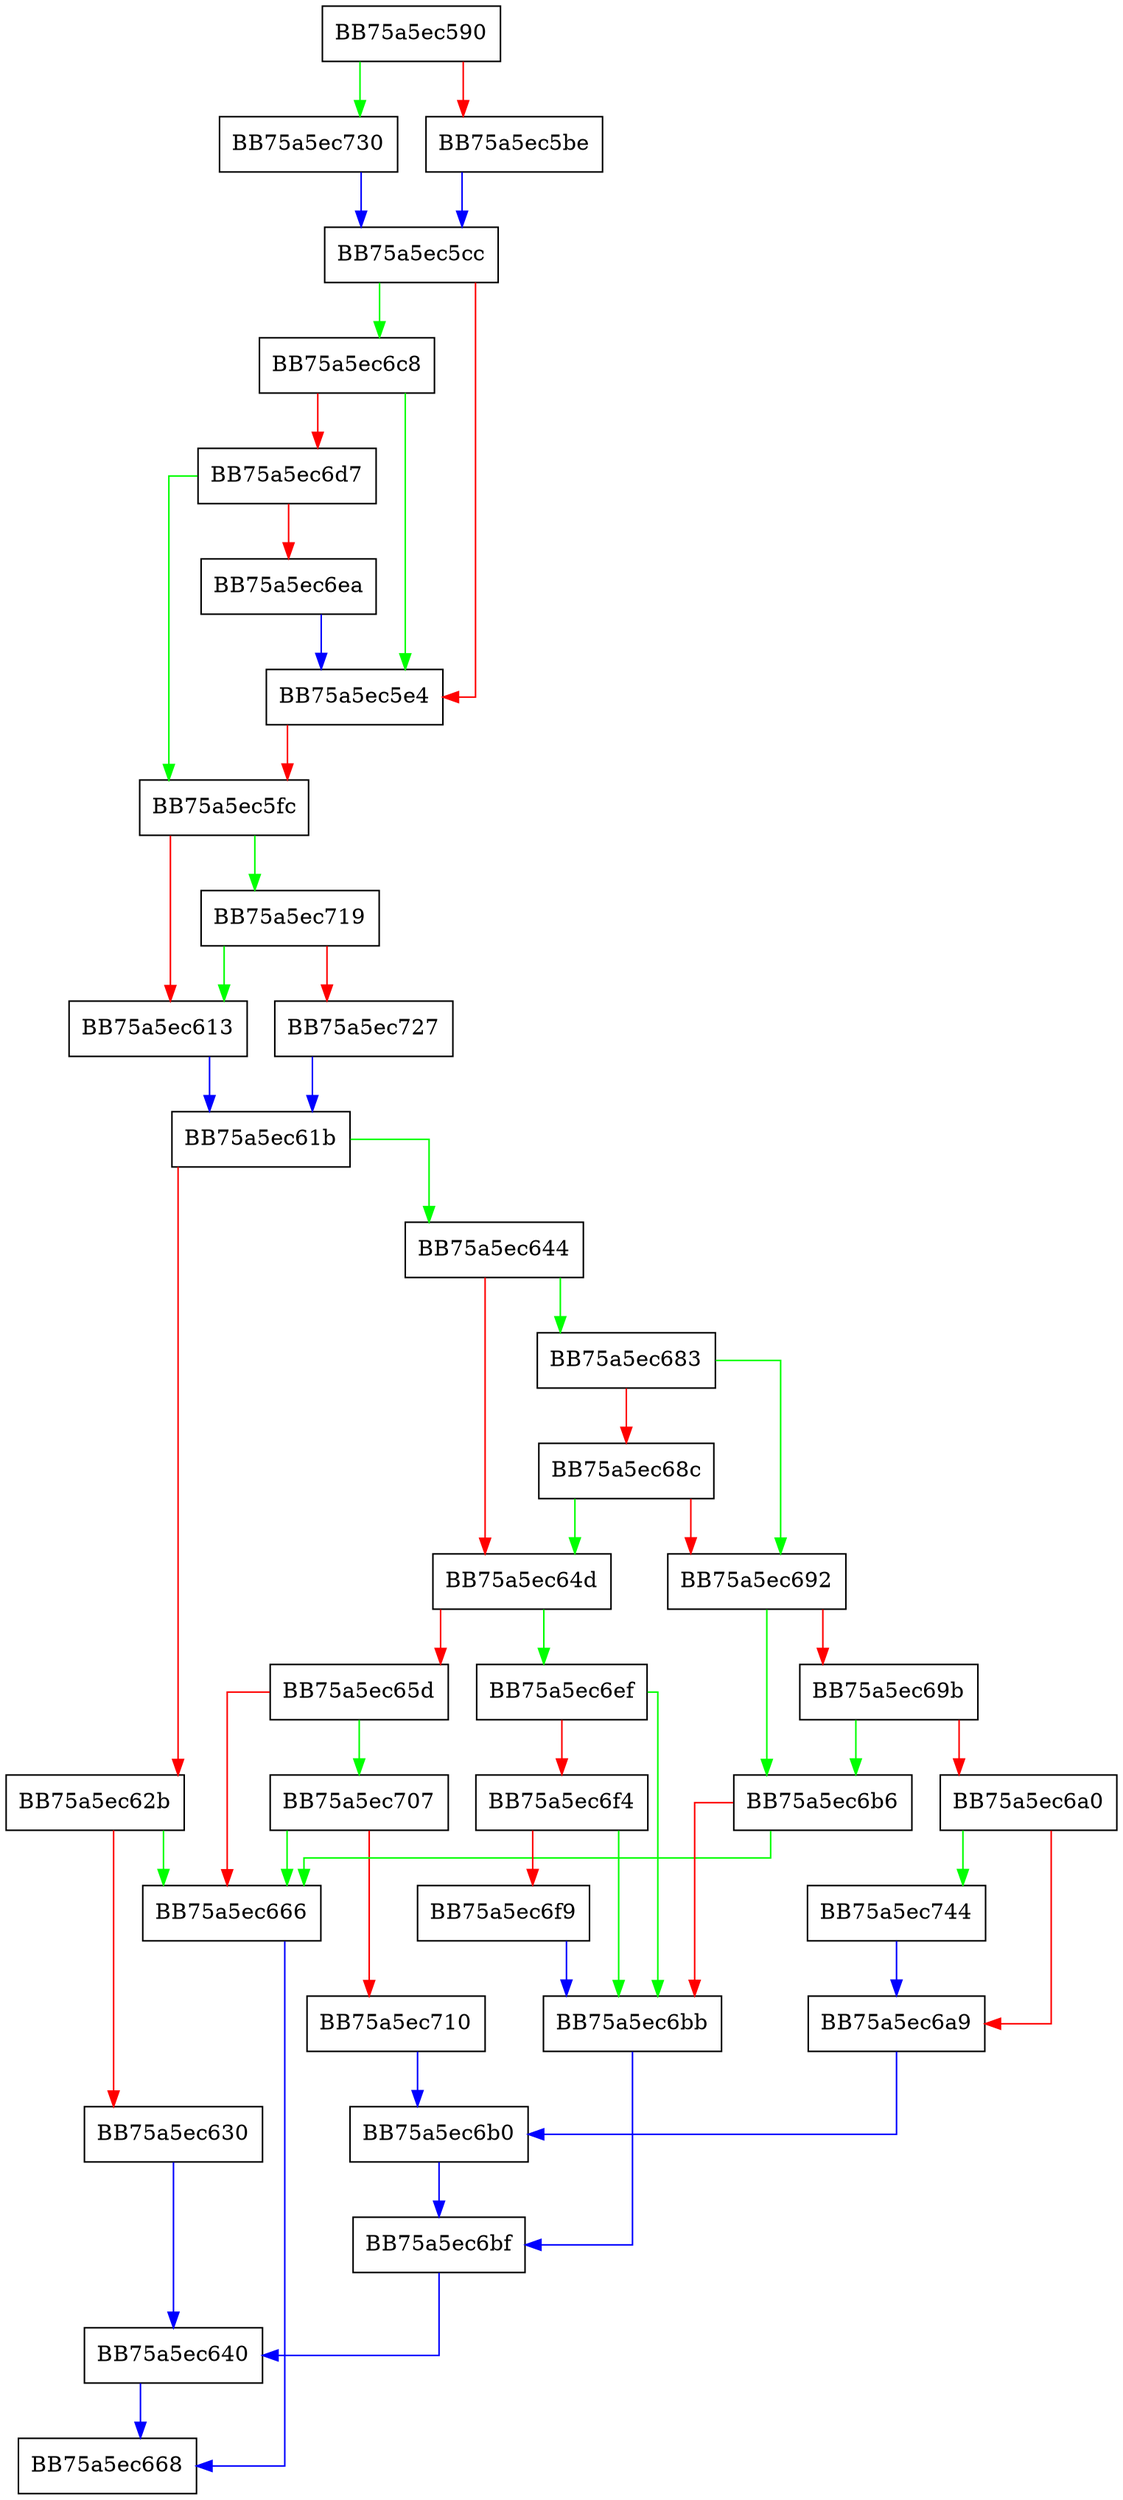 digraph match_rep {
  node [shape="box"];
  graph [splines=ortho];
  BB75a5ec590 -> BB75a5ec730 [color="green"];
  BB75a5ec590 -> BB75a5ec5be [color="red"];
  BB75a5ec5be -> BB75a5ec5cc [color="blue"];
  BB75a5ec5cc -> BB75a5ec6c8 [color="green"];
  BB75a5ec5cc -> BB75a5ec5e4 [color="red"];
  BB75a5ec5e4 -> BB75a5ec5fc [color="red"];
  BB75a5ec5fc -> BB75a5ec719 [color="green"];
  BB75a5ec5fc -> BB75a5ec613 [color="red"];
  BB75a5ec613 -> BB75a5ec61b [color="blue"];
  BB75a5ec61b -> BB75a5ec644 [color="green"];
  BB75a5ec61b -> BB75a5ec62b [color="red"];
  BB75a5ec62b -> BB75a5ec666 [color="green"];
  BB75a5ec62b -> BB75a5ec630 [color="red"];
  BB75a5ec630 -> BB75a5ec640 [color="blue"];
  BB75a5ec640 -> BB75a5ec668 [color="blue"];
  BB75a5ec644 -> BB75a5ec683 [color="green"];
  BB75a5ec644 -> BB75a5ec64d [color="red"];
  BB75a5ec64d -> BB75a5ec6ef [color="green"];
  BB75a5ec64d -> BB75a5ec65d [color="red"];
  BB75a5ec65d -> BB75a5ec707 [color="green"];
  BB75a5ec65d -> BB75a5ec666 [color="red"];
  BB75a5ec666 -> BB75a5ec668 [color="blue"];
  BB75a5ec683 -> BB75a5ec692 [color="green"];
  BB75a5ec683 -> BB75a5ec68c [color="red"];
  BB75a5ec68c -> BB75a5ec64d [color="green"];
  BB75a5ec68c -> BB75a5ec692 [color="red"];
  BB75a5ec692 -> BB75a5ec6b6 [color="green"];
  BB75a5ec692 -> BB75a5ec69b [color="red"];
  BB75a5ec69b -> BB75a5ec6b6 [color="green"];
  BB75a5ec69b -> BB75a5ec6a0 [color="red"];
  BB75a5ec6a0 -> BB75a5ec744 [color="green"];
  BB75a5ec6a0 -> BB75a5ec6a9 [color="red"];
  BB75a5ec6a9 -> BB75a5ec6b0 [color="blue"];
  BB75a5ec6b0 -> BB75a5ec6bf [color="blue"];
  BB75a5ec6b6 -> BB75a5ec666 [color="green"];
  BB75a5ec6b6 -> BB75a5ec6bb [color="red"];
  BB75a5ec6bb -> BB75a5ec6bf [color="blue"];
  BB75a5ec6bf -> BB75a5ec640 [color="blue"];
  BB75a5ec6c8 -> BB75a5ec5e4 [color="green"];
  BB75a5ec6c8 -> BB75a5ec6d7 [color="red"];
  BB75a5ec6d7 -> BB75a5ec5fc [color="green"];
  BB75a5ec6d7 -> BB75a5ec6ea [color="red"];
  BB75a5ec6ea -> BB75a5ec5e4 [color="blue"];
  BB75a5ec6ef -> BB75a5ec6bb [color="green"];
  BB75a5ec6ef -> BB75a5ec6f4 [color="red"];
  BB75a5ec6f4 -> BB75a5ec6bb [color="green"];
  BB75a5ec6f4 -> BB75a5ec6f9 [color="red"];
  BB75a5ec6f9 -> BB75a5ec6bb [color="blue"];
  BB75a5ec707 -> BB75a5ec666 [color="green"];
  BB75a5ec707 -> BB75a5ec710 [color="red"];
  BB75a5ec710 -> BB75a5ec6b0 [color="blue"];
  BB75a5ec719 -> BB75a5ec613 [color="green"];
  BB75a5ec719 -> BB75a5ec727 [color="red"];
  BB75a5ec727 -> BB75a5ec61b [color="blue"];
  BB75a5ec730 -> BB75a5ec5cc [color="blue"];
  BB75a5ec744 -> BB75a5ec6a9 [color="blue"];
}